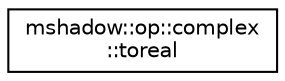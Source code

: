 digraph "Graphical Class Hierarchy"
{
 // LATEX_PDF_SIZE
  edge [fontname="Helvetica",fontsize="10",labelfontname="Helvetica",labelfontsize="10"];
  node [fontname="Helvetica",fontsize="10",shape=record];
  rankdir="LR";
  Node0 [label="mshadow::op::complex\l::toreal",height=0.2,width=0.4,color="black", fillcolor="white", style="filled",URL="$structmshadow_1_1op_1_1complex_1_1toreal.html",tooltip=" "];
}
